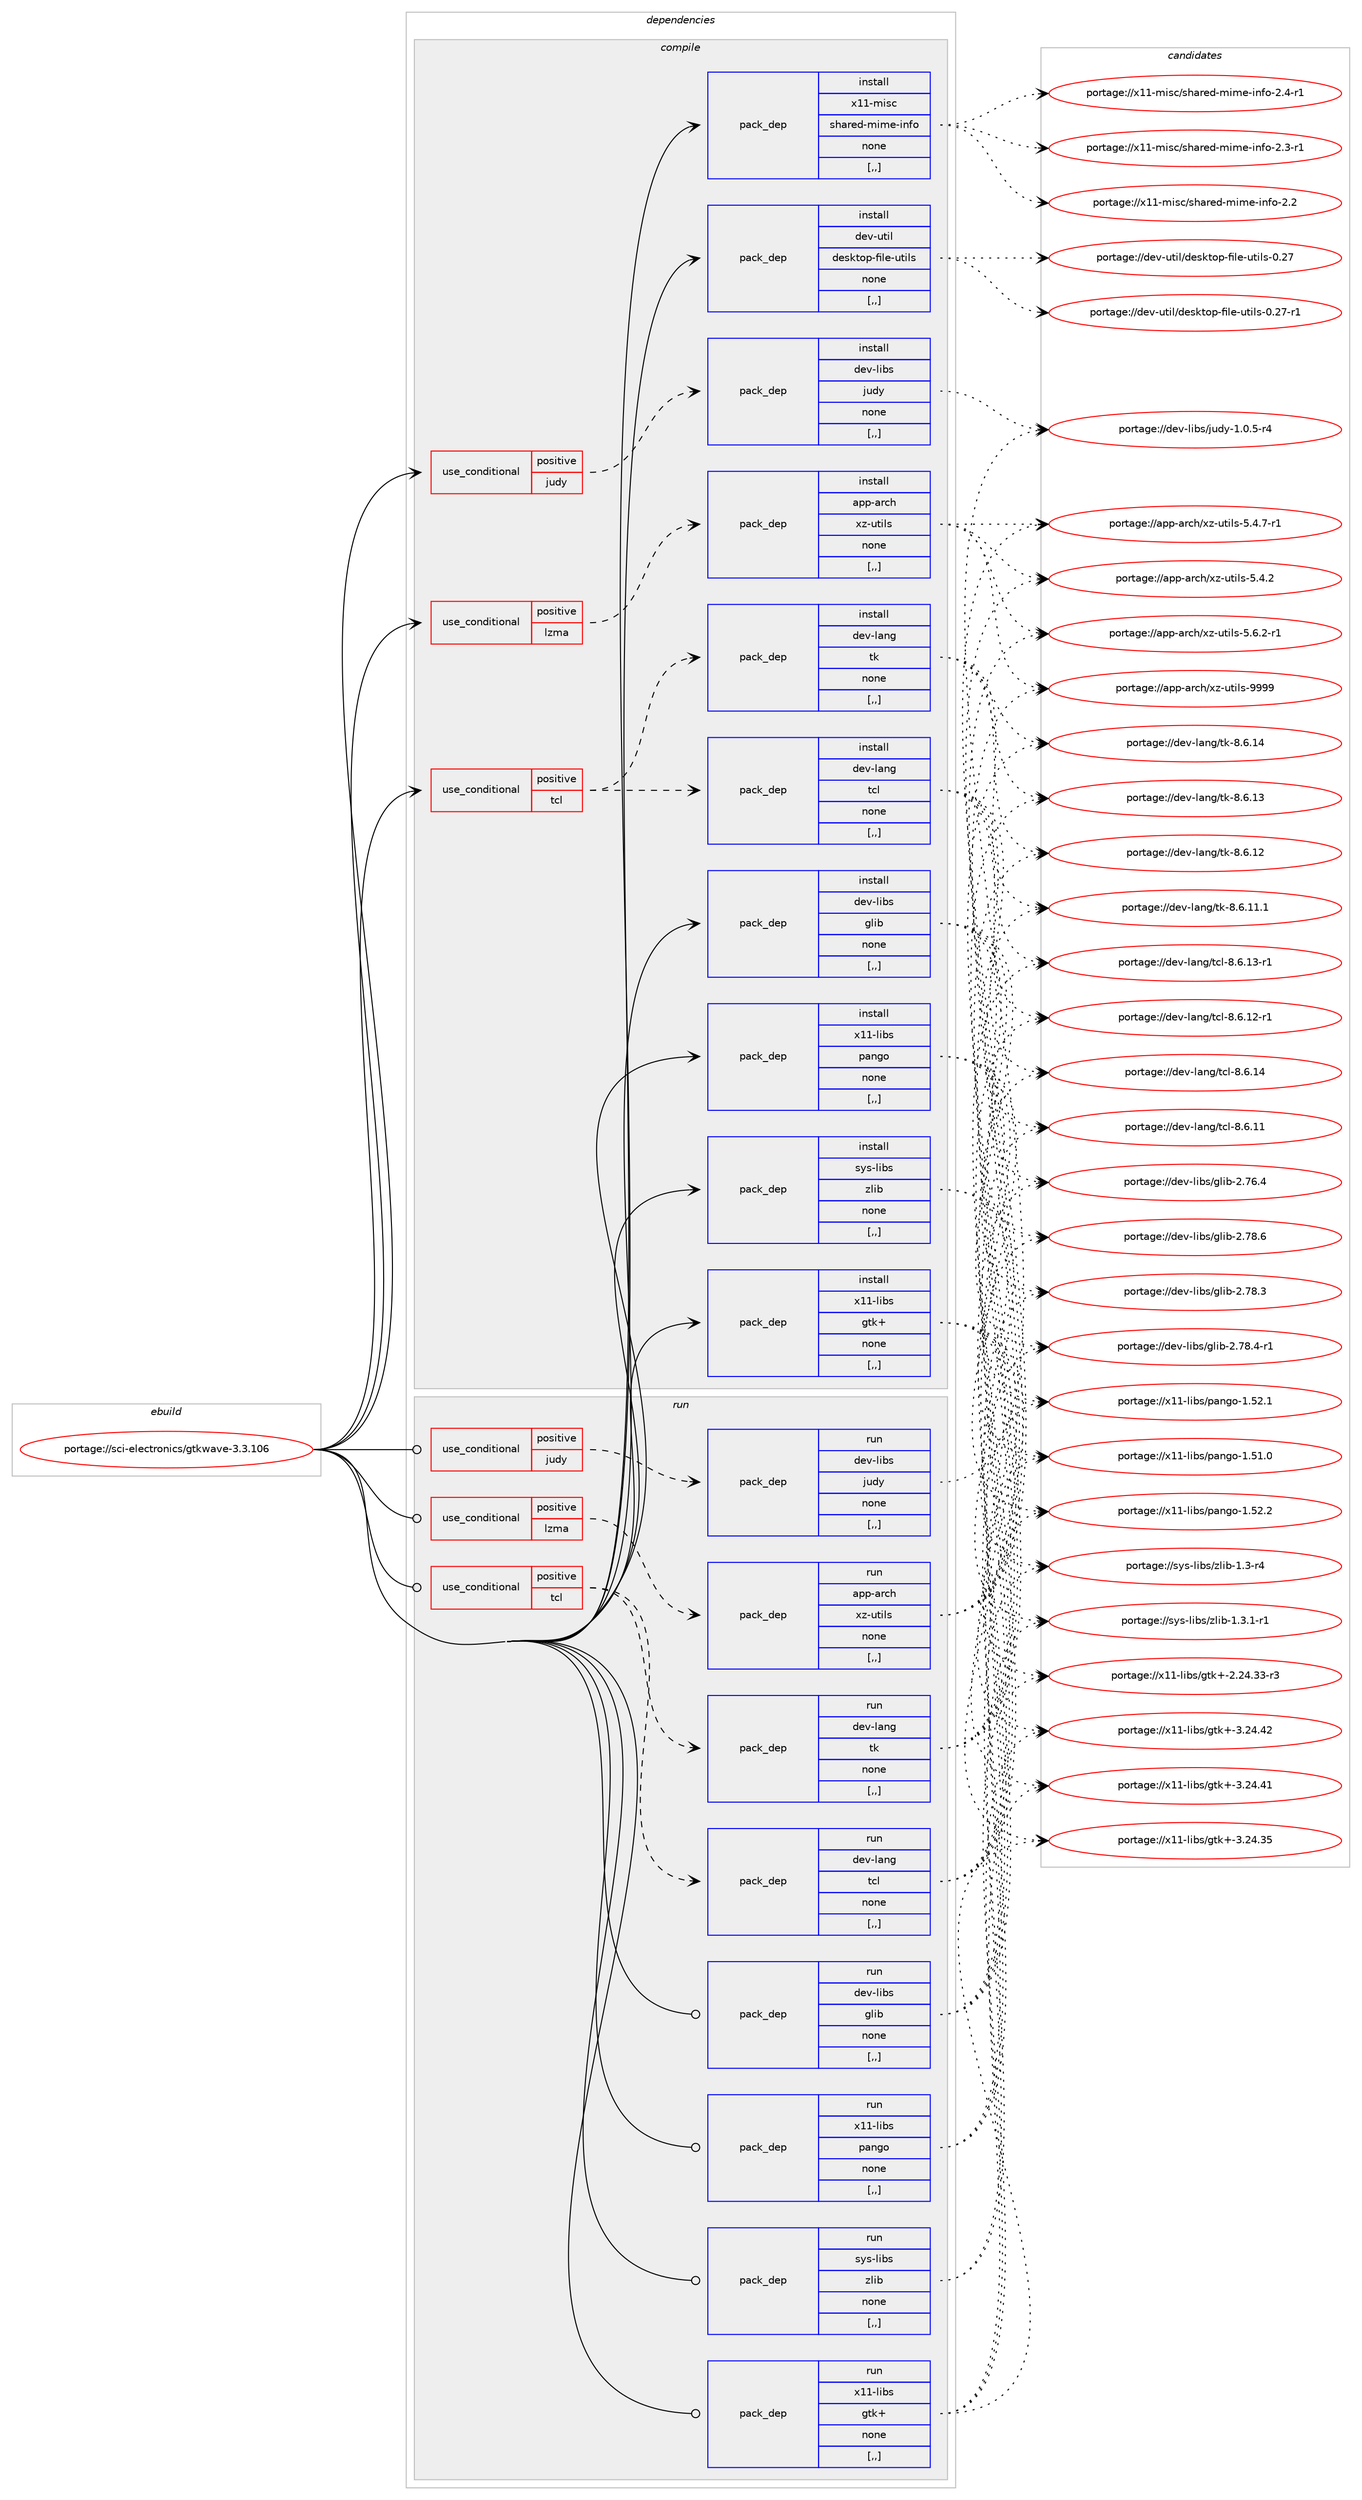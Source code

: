 digraph prolog {

# *************
# Graph options
# *************

newrank=true;
concentrate=true;
compound=true;
graph [rankdir=LR,fontname=Helvetica,fontsize=10,ranksep=1.5];#, ranksep=2.5, nodesep=0.2];
edge  [arrowhead=vee];
node  [fontname=Helvetica,fontsize=10];

# **********
# The ebuild
# **********

subgraph cluster_leftcol {
color=gray;
label=<<i>ebuild</i>>;
id [label="portage://sci-electronics/gtkwave-3.3.106", color=red, width=4, href="../sci-electronics/gtkwave-3.3.106.svg"];
}

# ****************
# The dependencies
# ****************

subgraph cluster_midcol {
color=gray;
label=<<i>dependencies</i>>;
subgraph cluster_compile {
fillcolor="#eeeeee";
style=filled;
label=<<i>compile</i>>;
subgraph cond271 {
dependency1312 [label=<<TABLE BORDER="0" CELLBORDER="1" CELLSPACING="0" CELLPADDING="4"><TR><TD ROWSPAN="3" CELLPADDING="10">use_conditional</TD></TR><TR><TD>positive</TD></TR><TR><TD>judy</TD></TR></TABLE>>, shape=none, color=red];
subgraph pack1026 {
dependency1313 [label=<<TABLE BORDER="0" CELLBORDER="1" CELLSPACING="0" CELLPADDING="4" WIDTH="220"><TR><TD ROWSPAN="6" CELLPADDING="30">pack_dep</TD></TR><TR><TD WIDTH="110">install</TD></TR><TR><TD>dev-libs</TD></TR><TR><TD>judy</TD></TR><TR><TD>none</TD></TR><TR><TD>[,,]</TD></TR></TABLE>>, shape=none, color=blue];
}
dependency1312:e -> dependency1313:w [weight=20,style="dashed",arrowhead="vee"];
}
id:e -> dependency1312:w [weight=20,style="solid",arrowhead="vee"];
subgraph cond272 {
dependency1314 [label=<<TABLE BORDER="0" CELLBORDER="1" CELLSPACING="0" CELLPADDING="4"><TR><TD ROWSPAN="3" CELLPADDING="10">use_conditional</TD></TR><TR><TD>positive</TD></TR><TR><TD>lzma</TD></TR></TABLE>>, shape=none, color=red];
subgraph pack1027 {
dependency1315 [label=<<TABLE BORDER="0" CELLBORDER="1" CELLSPACING="0" CELLPADDING="4" WIDTH="220"><TR><TD ROWSPAN="6" CELLPADDING="30">pack_dep</TD></TR><TR><TD WIDTH="110">install</TD></TR><TR><TD>app-arch</TD></TR><TR><TD>xz-utils</TD></TR><TR><TD>none</TD></TR><TR><TD>[,,]</TD></TR></TABLE>>, shape=none, color=blue];
}
dependency1314:e -> dependency1315:w [weight=20,style="dashed",arrowhead="vee"];
}
id:e -> dependency1314:w [weight=20,style="solid",arrowhead="vee"];
subgraph cond273 {
dependency1316 [label=<<TABLE BORDER="0" CELLBORDER="1" CELLSPACING="0" CELLPADDING="4"><TR><TD ROWSPAN="3" CELLPADDING="10">use_conditional</TD></TR><TR><TD>positive</TD></TR><TR><TD>tcl</TD></TR></TABLE>>, shape=none, color=red];
subgraph pack1028 {
dependency1317 [label=<<TABLE BORDER="0" CELLBORDER="1" CELLSPACING="0" CELLPADDING="4" WIDTH="220"><TR><TD ROWSPAN="6" CELLPADDING="30">pack_dep</TD></TR><TR><TD WIDTH="110">install</TD></TR><TR><TD>dev-lang</TD></TR><TR><TD>tcl</TD></TR><TR><TD>none</TD></TR><TR><TD>[,,]</TD></TR></TABLE>>, shape=none, color=blue];
}
dependency1316:e -> dependency1317:w [weight=20,style="dashed",arrowhead="vee"];
subgraph pack1029 {
dependency1318 [label=<<TABLE BORDER="0" CELLBORDER="1" CELLSPACING="0" CELLPADDING="4" WIDTH="220"><TR><TD ROWSPAN="6" CELLPADDING="30">pack_dep</TD></TR><TR><TD WIDTH="110">install</TD></TR><TR><TD>dev-lang</TD></TR><TR><TD>tk</TD></TR><TR><TD>none</TD></TR><TR><TD>[,,]</TD></TR></TABLE>>, shape=none, color=blue];
}
dependency1316:e -> dependency1318:w [weight=20,style="dashed",arrowhead="vee"];
}
id:e -> dependency1316:w [weight=20,style="solid",arrowhead="vee"];
subgraph pack1030 {
dependency1319 [label=<<TABLE BORDER="0" CELLBORDER="1" CELLSPACING="0" CELLPADDING="4" WIDTH="220"><TR><TD ROWSPAN="6" CELLPADDING="30">pack_dep</TD></TR><TR><TD WIDTH="110">install</TD></TR><TR><TD>dev-libs</TD></TR><TR><TD>glib</TD></TR><TR><TD>none</TD></TR><TR><TD>[,,]</TD></TR></TABLE>>, shape=none, color=blue];
}
id:e -> dependency1319:w [weight=20,style="solid",arrowhead="vee"];
subgraph pack1031 {
dependency1320 [label=<<TABLE BORDER="0" CELLBORDER="1" CELLSPACING="0" CELLPADDING="4" WIDTH="220"><TR><TD ROWSPAN="6" CELLPADDING="30">pack_dep</TD></TR><TR><TD WIDTH="110">install</TD></TR><TR><TD>dev-util</TD></TR><TR><TD>desktop-file-utils</TD></TR><TR><TD>none</TD></TR><TR><TD>[,,]</TD></TR></TABLE>>, shape=none, color=blue];
}
id:e -> dependency1320:w [weight=20,style="solid",arrowhead="vee"];
subgraph pack1032 {
dependency1321 [label=<<TABLE BORDER="0" CELLBORDER="1" CELLSPACING="0" CELLPADDING="4" WIDTH="220"><TR><TD ROWSPAN="6" CELLPADDING="30">pack_dep</TD></TR><TR><TD WIDTH="110">install</TD></TR><TR><TD>sys-libs</TD></TR><TR><TD>zlib</TD></TR><TR><TD>none</TD></TR><TR><TD>[,,]</TD></TR></TABLE>>, shape=none, color=blue];
}
id:e -> dependency1321:w [weight=20,style="solid",arrowhead="vee"];
subgraph pack1033 {
dependency1322 [label=<<TABLE BORDER="0" CELLBORDER="1" CELLSPACING="0" CELLPADDING="4" WIDTH="220"><TR><TD ROWSPAN="6" CELLPADDING="30">pack_dep</TD></TR><TR><TD WIDTH="110">install</TD></TR><TR><TD>x11-libs</TD></TR><TR><TD>gtk+</TD></TR><TR><TD>none</TD></TR><TR><TD>[,,]</TD></TR></TABLE>>, shape=none, color=blue];
}
id:e -> dependency1322:w [weight=20,style="solid",arrowhead="vee"];
subgraph pack1034 {
dependency1323 [label=<<TABLE BORDER="0" CELLBORDER="1" CELLSPACING="0" CELLPADDING="4" WIDTH="220"><TR><TD ROWSPAN="6" CELLPADDING="30">pack_dep</TD></TR><TR><TD WIDTH="110">install</TD></TR><TR><TD>x11-libs</TD></TR><TR><TD>pango</TD></TR><TR><TD>none</TD></TR><TR><TD>[,,]</TD></TR></TABLE>>, shape=none, color=blue];
}
id:e -> dependency1323:w [weight=20,style="solid",arrowhead="vee"];
subgraph pack1035 {
dependency1324 [label=<<TABLE BORDER="0" CELLBORDER="1" CELLSPACING="0" CELLPADDING="4" WIDTH="220"><TR><TD ROWSPAN="6" CELLPADDING="30">pack_dep</TD></TR><TR><TD WIDTH="110">install</TD></TR><TR><TD>x11-misc</TD></TR><TR><TD>shared-mime-info</TD></TR><TR><TD>none</TD></TR><TR><TD>[,,]</TD></TR></TABLE>>, shape=none, color=blue];
}
id:e -> dependency1324:w [weight=20,style="solid",arrowhead="vee"];
}
subgraph cluster_compileandrun {
fillcolor="#eeeeee";
style=filled;
label=<<i>compile and run</i>>;
}
subgraph cluster_run {
fillcolor="#eeeeee";
style=filled;
label=<<i>run</i>>;
subgraph cond274 {
dependency1325 [label=<<TABLE BORDER="0" CELLBORDER="1" CELLSPACING="0" CELLPADDING="4"><TR><TD ROWSPAN="3" CELLPADDING="10">use_conditional</TD></TR><TR><TD>positive</TD></TR><TR><TD>judy</TD></TR></TABLE>>, shape=none, color=red];
subgraph pack1036 {
dependency1326 [label=<<TABLE BORDER="0" CELLBORDER="1" CELLSPACING="0" CELLPADDING="4" WIDTH="220"><TR><TD ROWSPAN="6" CELLPADDING="30">pack_dep</TD></TR><TR><TD WIDTH="110">run</TD></TR><TR><TD>dev-libs</TD></TR><TR><TD>judy</TD></TR><TR><TD>none</TD></TR><TR><TD>[,,]</TD></TR></TABLE>>, shape=none, color=blue];
}
dependency1325:e -> dependency1326:w [weight=20,style="dashed",arrowhead="vee"];
}
id:e -> dependency1325:w [weight=20,style="solid",arrowhead="odot"];
subgraph cond275 {
dependency1327 [label=<<TABLE BORDER="0" CELLBORDER="1" CELLSPACING="0" CELLPADDING="4"><TR><TD ROWSPAN="3" CELLPADDING="10">use_conditional</TD></TR><TR><TD>positive</TD></TR><TR><TD>lzma</TD></TR></TABLE>>, shape=none, color=red];
subgraph pack1037 {
dependency1328 [label=<<TABLE BORDER="0" CELLBORDER="1" CELLSPACING="0" CELLPADDING="4" WIDTH="220"><TR><TD ROWSPAN="6" CELLPADDING="30">pack_dep</TD></TR><TR><TD WIDTH="110">run</TD></TR><TR><TD>app-arch</TD></TR><TR><TD>xz-utils</TD></TR><TR><TD>none</TD></TR><TR><TD>[,,]</TD></TR></TABLE>>, shape=none, color=blue];
}
dependency1327:e -> dependency1328:w [weight=20,style="dashed",arrowhead="vee"];
}
id:e -> dependency1327:w [weight=20,style="solid",arrowhead="odot"];
subgraph cond276 {
dependency1329 [label=<<TABLE BORDER="0" CELLBORDER="1" CELLSPACING="0" CELLPADDING="4"><TR><TD ROWSPAN="3" CELLPADDING="10">use_conditional</TD></TR><TR><TD>positive</TD></TR><TR><TD>tcl</TD></TR></TABLE>>, shape=none, color=red];
subgraph pack1038 {
dependency1330 [label=<<TABLE BORDER="0" CELLBORDER="1" CELLSPACING="0" CELLPADDING="4" WIDTH="220"><TR><TD ROWSPAN="6" CELLPADDING="30">pack_dep</TD></TR><TR><TD WIDTH="110">run</TD></TR><TR><TD>dev-lang</TD></TR><TR><TD>tcl</TD></TR><TR><TD>none</TD></TR><TR><TD>[,,]</TD></TR></TABLE>>, shape=none, color=blue];
}
dependency1329:e -> dependency1330:w [weight=20,style="dashed",arrowhead="vee"];
subgraph pack1039 {
dependency1331 [label=<<TABLE BORDER="0" CELLBORDER="1" CELLSPACING="0" CELLPADDING="4" WIDTH="220"><TR><TD ROWSPAN="6" CELLPADDING="30">pack_dep</TD></TR><TR><TD WIDTH="110">run</TD></TR><TR><TD>dev-lang</TD></TR><TR><TD>tk</TD></TR><TR><TD>none</TD></TR><TR><TD>[,,]</TD></TR></TABLE>>, shape=none, color=blue];
}
dependency1329:e -> dependency1331:w [weight=20,style="dashed",arrowhead="vee"];
}
id:e -> dependency1329:w [weight=20,style="solid",arrowhead="odot"];
subgraph pack1040 {
dependency1332 [label=<<TABLE BORDER="0" CELLBORDER="1" CELLSPACING="0" CELLPADDING="4" WIDTH="220"><TR><TD ROWSPAN="6" CELLPADDING="30">pack_dep</TD></TR><TR><TD WIDTH="110">run</TD></TR><TR><TD>dev-libs</TD></TR><TR><TD>glib</TD></TR><TR><TD>none</TD></TR><TR><TD>[,,]</TD></TR></TABLE>>, shape=none, color=blue];
}
id:e -> dependency1332:w [weight=20,style="solid",arrowhead="odot"];
subgraph pack1041 {
dependency1333 [label=<<TABLE BORDER="0" CELLBORDER="1" CELLSPACING="0" CELLPADDING="4" WIDTH="220"><TR><TD ROWSPAN="6" CELLPADDING="30">pack_dep</TD></TR><TR><TD WIDTH="110">run</TD></TR><TR><TD>sys-libs</TD></TR><TR><TD>zlib</TD></TR><TR><TD>none</TD></TR><TR><TD>[,,]</TD></TR></TABLE>>, shape=none, color=blue];
}
id:e -> dependency1333:w [weight=20,style="solid",arrowhead="odot"];
subgraph pack1042 {
dependency1334 [label=<<TABLE BORDER="0" CELLBORDER="1" CELLSPACING="0" CELLPADDING="4" WIDTH="220"><TR><TD ROWSPAN="6" CELLPADDING="30">pack_dep</TD></TR><TR><TD WIDTH="110">run</TD></TR><TR><TD>x11-libs</TD></TR><TR><TD>gtk+</TD></TR><TR><TD>none</TD></TR><TR><TD>[,,]</TD></TR></TABLE>>, shape=none, color=blue];
}
id:e -> dependency1334:w [weight=20,style="solid",arrowhead="odot"];
subgraph pack1043 {
dependency1335 [label=<<TABLE BORDER="0" CELLBORDER="1" CELLSPACING="0" CELLPADDING="4" WIDTH="220"><TR><TD ROWSPAN="6" CELLPADDING="30">pack_dep</TD></TR><TR><TD WIDTH="110">run</TD></TR><TR><TD>x11-libs</TD></TR><TR><TD>pango</TD></TR><TR><TD>none</TD></TR><TR><TD>[,,]</TD></TR></TABLE>>, shape=none, color=blue];
}
id:e -> dependency1335:w [weight=20,style="solid",arrowhead="odot"];
}
}

# **************
# The candidates
# **************

subgraph cluster_choices {
rank=same;
color=gray;
label=<<i>candidates</i>>;

subgraph choice1026 {
color=black;
nodesep=1;
choice1001011184510810598115471061171001214549464846534511452 [label="portage://dev-libs/judy-1.0.5-r4", color=red, width=4,href="../dev-libs/judy-1.0.5-r4.svg"];
dependency1313:e -> choice1001011184510810598115471061171001214549464846534511452:w [style=dotted,weight="100"];
}
subgraph choice1027 {
color=black;
nodesep=1;
choice9711211245971149910447120122451171161051081154557575757 [label="portage://app-arch/xz-utils-9999", color=red, width=4,href="../app-arch/xz-utils-9999.svg"];
choice9711211245971149910447120122451171161051081154553465446504511449 [label="portage://app-arch/xz-utils-5.6.2-r1", color=red, width=4,href="../app-arch/xz-utils-5.6.2-r1.svg"];
choice9711211245971149910447120122451171161051081154553465246554511449 [label="portage://app-arch/xz-utils-5.4.7-r1", color=red, width=4,href="../app-arch/xz-utils-5.4.7-r1.svg"];
choice971121124597114991044712012245117116105108115455346524650 [label="portage://app-arch/xz-utils-5.4.2", color=red, width=4,href="../app-arch/xz-utils-5.4.2.svg"];
dependency1315:e -> choice9711211245971149910447120122451171161051081154557575757:w [style=dotted,weight="100"];
dependency1315:e -> choice9711211245971149910447120122451171161051081154553465446504511449:w [style=dotted,weight="100"];
dependency1315:e -> choice9711211245971149910447120122451171161051081154553465246554511449:w [style=dotted,weight="100"];
dependency1315:e -> choice971121124597114991044712012245117116105108115455346524650:w [style=dotted,weight="100"];
}
subgraph choice1028 {
color=black;
nodesep=1;
choice1001011184510897110103471169910845564654464952 [label="portage://dev-lang/tcl-8.6.14", color=red, width=4,href="../dev-lang/tcl-8.6.14.svg"];
choice10010111845108971101034711699108455646544649514511449 [label="portage://dev-lang/tcl-8.6.13-r1", color=red, width=4,href="../dev-lang/tcl-8.6.13-r1.svg"];
choice10010111845108971101034711699108455646544649504511449 [label="portage://dev-lang/tcl-8.6.12-r1", color=red, width=4,href="../dev-lang/tcl-8.6.12-r1.svg"];
choice1001011184510897110103471169910845564654464949 [label="portage://dev-lang/tcl-8.6.11", color=red, width=4,href="../dev-lang/tcl-8.6.11.svg"];
dependency1317:e -> choice1001011184510897110103471169910845564654464952:w [style=dotted,weight="100"];
dependency1317:e -> choice10010111845108971101034711699108455646544649514511449:w [style=dotted,weight="100"];
dependency1317:e -> choice10010111845108971101034711699108455646544649504511449:w [style=dotted,weight="100"];
dependency1317:e -> choice1001011184510897110103471169910845564654464949:w [style=dotted,weight="100"];
}
subgraph choice1029 {
color=black;
nodesep=1;
choice10010111845108971101034711610745564654464952 [label="portage://dev-lang/tk-8.6.14", color=red, width=4,href="../dev-lang/tk-8.6.14.svg"];
choice10010111845108971101034711610745564654464951 [label="portage://dev-lang/tk-8.6.13", color=red, width=4,href="../dev-lang/tk-8.6.13.svg"];
choice10010111845108971101034711610745564654464950 [label="portage://dev-lang/tk-8.6.12", color=red, width=4,href="../dev-lang/tk-8.6.12.svg"];
choice100101118451089711010347116107455646544649494649 [label="portage://dev-lang/tk-8.6.11.1", color=red, width=4,href="../dev-lang/tk-8.6.11.1.svg"];
dependency1318:e -> choice10010111845108971101034711610745564654464952:w [style=dotted,weight="100"];
dependency1318:e -> choice10010111845108971101034711610745564654464951:w [style=dotted,weight="100"];
dependency1318:e -> choice10010111845108971101034711610745564654464950:w [style=dotted,weight="100"];
dependency1318:e -> choice100101118451089711010347116107455646544649494649:w [style=dotted,weight="100"];
}
subgraph choice1030 {
color=black;
nodesep=1;
choice1001011184510810598115471031081059845504655564654 [label="portage://dev-libs/glib-2.78.6", color=red, width=4,href="../dev-libs/glib-2.78.6.svg"];
choice10010111845108105981154710310810598455046555646524511449 [label="portage://dev-libs/glib-2.78.4-r1", color=red, width=4,href="../dev-libs/glib-2.78.4-r1.svg"];
choice1001011184510810598115471031081059845504655564651 [label="portage://dev-libs/glib-2.78.3", color=red, width=4,href="../dev-libs/glib-2.78.3.svg"];
choice1001011184510810598115471031081059845504655544652 [label="portage://dev-libs/glib-2.76.4", color=red, width=4,href="../dev-libs/glib-2.76.4.svg"];
dependency1319:e -> choice1001011184510810598115471031081059845504655564654:w [style=dotted,weight="100"];
dependency1319:e -> choice10010111845108105981154710310810598455046555646524511449:w [style=dotted,weight="100"];
dependency1319:e -> choice1001011184510810598115471031081059845504655564651:w [style=dotted,weight="100"];
dependency1319:e -> choice1001011184510810598115471031081059845504655544652:w [style=dotted,weight="100"];
}
subgraph choice1031 {
color=black;
nodesep=1;
choice1001011184511711610510847100101115107116111112451021051081014511711610510811545484650554511449 [label="portage://dev-util/desktop-file-utils-0.27-r1", color=red, width=4,href="../dev-util/desktop-file-utils-0.27-r1.svg"];
choice100101118451171161051084710010111510711611111245102105108101451171161051081154548465055 [label="portage://dev-util/desktop-file-utils-0.27", color=red, width=4,href="../dev-util/desktop-file-utils-0.27.svg"];
dependency1320:e -> choice1001011184511711610510847100101115107116111112451021051081014511711610510811545484650554511449:w [style=dotted,weight="100"];
dependency1320:e -> choice100101118451171161051084710010111510711611111245102105108101451171161051081154548465055:w [style=dotted,weight="100"];
}
subgraph choice1032 {
color=black;
nodesep=1;
choice115121115451081059811547122108105984549465146494511449 [label="portage://sys-libs/zlib-1.3.1-r1", color=red, width=4,href="../sys-libs/zlib-1.3.1-r1.svg"];
choice11512111545108105981154712210810598454946514511452 [label="portage://sys-libs/zlib-1.3-r4", color=red, width=4,href="../sys-libs/zlib-1.3-r4.svg"];
dependency1321:e -> choice115121115451081059811547122108105984549465146494511449:w [style=dotted,weight="100"];
dependency1321:e -> choice11512111545108105981154712210810598454946514511452:w [style=dotted,weight="100"];
}
subgraph choice1033 {
color=black;
nodesep=1;
choice1204949451081059811547103116107434551465052465250 [label="portage://x11-libs/gtk+-3.24.42", color=red, width=4,href="../x11-libs/gtk+-3.24.42.svg"];
choice1204949451081059811547103116107434551465052465249 [label="portage://x11-libs/gtk+-3.24.41", color=red, width=4,href="../x11-libs/gtk+-3.24.41.svg"];
choice1204949451081059811547103116107434551465052465153 [label="portage://x11-libs/gtk+-3.24.35", color=red, width=4,href="../x11-libs/gtk+-3.24.35.svg"];
choice12049494510810598115471031161074345504650524651514511451 [label="portage://x11-libs/gtk+-2.24.33-r3", color=red, width=4,href="../x11-libs/gtk+-2.24.33-r3.svg"];
dependency1322:e -> choice1204949451081059811547103116107434551465052465250:w [style=dotted,weight="100"];
dependency1322:e -> choice1204949451081059811547103116107434551465052465249:w [style=dotted,weight="100"];
dependency1322:e -> choice1204949451081059811547103116107434551465052465153:w [style=dotted,weight="100"];
dependency1322:e -> choice12049494510810598115471031161074345504650524651514511451:w [style=dotted,weight="100"];
}
subgraph choice1034 {
color=black;
nodesep=1;
choice12049494510810598115471129711010311145494653504650 [label="portage://x11-libs/pango-1.52.2", color=red, width=4,href="../x11-libs/pango-1.52.2.svg"];
choice12049494510810598115471129711010311145494653504649 [label="portage://x11-libs/pango-1.52.1", color=red, width=4,href="../x11-libs/pango-1.52.1.svg"];
choice12049494510810598115471129711010311145494653494648 [label="portage://x11-libs/pango-1.51.0", color=red, width=4,href="../x11-libs/pango-1.51.0.svg"];
dependency1323:e -> choice12049494510810598115471129711010311145494653504650:w [style=dotted,weight="100"];
dependency1323:e -> choice12049494510810598115471129711010311145494653504649:w [style=dotted,weight="100"];
dependency1323:e -> choice12049494510810598115471129711010311145494653494648:w [style=dotted,weight="100"];
}
subgraph choice1035 {
color=black;
nodesep=1;
choice1204949451091051159947115104971141011004510910510910145105110102111455046524511449 [label="portage://x11-misc/shared-mime-info-2.4-r1", color=red, width=4,href="../x11-misc/shared-mime-info-2.4-r1.svg"];
choice1204949451091051159947115104971141011004510910510910145105110102111455046514511449 [label="portage://x11-misc/shared-mime-info-2.3-r1", color=red, width=4,href="../x11-misc/shared-mime-info-2.3-r1.svg"];
choice120494945109105115994711510497114101100451091051091014510511010211145504650 [label="portage://x11-misc/shared-mime-info-2.2", color=red, width=4,href="../x11-misc/shared-mime-info-2.2.svg"];
dependency1324:e -> choice1204949451091051159947115104971141011004510910510910145105110102111455046524511449:w [style=dotted,weight="100"];
dependency1324:e -> choice1204949451091051159947115104971141011004510910510910145105110102111455046514511449:w [style=dotted,weight="100"];
dependency1324:e -> choice120494945109105115994711510497114101100451091051091014510511010211145504650:w [style=dotted,weight="100"];
}
subgraph choice1036 {
color=black;
nodesep=1;
choice1001011184510810598115471061171001214549464846534511452 [label="portage://dev-libs/judy-1.0.5-r4", color=red, width=4,href="../dev-libs/judy-1.0.5-r4.svg"];
dependency1326:e -> choice1001011184510810598115471061171001214549464846534511452:w [style=dotted,weight="100"];
}
subgraph choice1037 {
color=black;
nodesep=1;
choice9711211245971149910447120122451171161051081154557575757 [label="portage://app-arch/xz-utils-9999", color=red, width=4,href="../app-arch/xz-utils-9999.svg"];
choice9711211245971149910447120122451171161051081154553465446504511449 [label="portage://app-arch/xz-utils-5.6.2-r1", color=red, width=4,href="../app-arch/xz-utils-5.6.2-r1.svg"];
choice9711211245971149910447120122451171161051081154553465246554511449 [label="portage://app-arch/xz-utils-5.4.7-r1", color=red, width=4,href="../app-arch/xz-utils-5.4.7-r1.svg"];
choice971121124597114991044712012245117116105108115455346524650 [label="portage://app-arch/xz-utils-5.4.2", color=red, width=4,href="../app-arch/xz-utils-5.4.2.svg"];
dependency1328:e -> choice9711211245971149910447120122451171161051081154557575757:w [style=dotted,weight="100"];
dependency1328:e -> choice9711211245971149910447120122451171161051081154553465446504511449:w [style=dotted,weight="100"];
dependency1328:e -> choice9711211245971149910447120122451171161051081154553465246554511449:w [style=dotted,weight="100"];
dependency1328:e -> choice971121124597114991044712012245117116105108115455346524650:w [style=dotted,weight="100"];
}
subgraph choice1038 {
color=black;
nodesep=1;
choice1001011184510897110103471169910845564654464952 [label="portage://dev-lang/tcl-8.6.14", color=red, width=4,href="../dev-lang/tcl-8.6.14.svg"];
choice10010111845108971101034711699108455646544649514511449 [label="portage://dev-lang/tcl-8.6.13-r1", color=red, width=4,href="../dev-lang/tcl-8.6.13-r1.svg"];
choice10010111845108971101034711699108455646544649504511449 [label="portage://dev-lang/tcl-8.6.12-r1", color=red, width=4,href="../dev-lang/tcl-8.6.12-r1.svg"];
choice1001011184510897110103471169910845564654464949 [label="portage://dev-lang/tcl-8.6.11", color=red, width=4,href="../dev-lang/tcl-8.6.11.svg"];
dependency1330:e -> choice1001011184510897110103471169910845564654464952:w [style=dotted,weight="100"];
dependency1330:e -> choice10010111845108971101034711699108455646544649514511449:w [style=dotted,weight="100"];
dependency1330:e -> choice10010111845108971101034711699108455646544649504511449:w [style=dotted,weight="100"];
dependency1330:e -> choice1001011184510897110103471169910845564654464949:w [style=dotted,weight="100"];
}
subgraph choice1039 {
color=black;
nodesep=1;
choice10010111845108971101034711610745564654464952 [label="portage://dev-lang/tk-8.6.14", color=red, width=4,href="../dev-lang/tk-8.6.14.svg"];
choice10010111845108971101034711610745564654464951 [label="portage://dev-lang/tk-8.6.13", color=red, width=4,href="../dev-lang/tk-8.6.13.svg"];
choice10010111845108971101034711610745564654464950 [label="portage://dev-lang/tk-8.6.12", color=red, width=4,href="../dev-lang/tk-8.6.12.svg"];
choice100101118451089711010347116107455646544649494649 [label="portage://dev-lang/tk-8.6.11.1", color=red, width=4,href="../dev-lang/tk-8.6.11.1.svg"];
dependency1331:e -> choice10010111845108971101034711610745564654464952:w [style=dotted,weight="100"];
dependency1331:e -> choice10010111845108971101034711610745564654464951:w [style=dotted,weight="100"];
dependency1331:e -> choice10010111845108971101034711610745564654464950:w [style=dotted,weight="100"];
dependency1331:e -> choice100101118451089711010347116107455646544649494649:w [style=dotted,weight="100"];
}
subgraph choice1040 {
color=black;
nodesep=1;
choice1001011184510810598115471031081059845504655564654 [label="portage://dev-libs/glib-2.78.6", color=red, width=4,href="../dev-libs/glib-2.78.6.svg"];
choice10010111845108105981154710310810598455046555646524511449 [label="portage://dev-libs/glib-2.78.4-r1", color=red, width=4,href="../dev-libs/glib-2.78.4-r1.svg"];
choice1001011184510810598115471031081059845504655564651 [label="portage://dev-libs/glib-2.78.3", color=red, width=4,href="../dev-libs/glib-2.78.3.svg"];
choice1001011184510810598115471031081059845504655544652 [label="portage://dev-libs/glib-2.76.4", color=red, width=4,href="../dev-libs/glib-2.76.4.svg"];
dependency1332:e -> choice1001011184510810598115471031081059845504655564654:w [style=dotted,weight="100"];
dependency1332:e -> choice10010111845108105981154710310810598455046555646524511449:w [style=dotted,weight="100"];
dependency1332:e -> choice1001011184510810598115471031081059845504655564651:w [style=dotted,weight="100"];
dependency1332:e -> choice1001011184510810598115471031081059845504655544652:w [style=dotted,weight="100"];
}
subgraph choice1041 {
color=black;
nodesep=1;
choice115121115451081059811547122108105984549465146494511449 [label="portage://sys-libs/zlib-1.3.1-r1", color=red, width=4,href="../sys-libs/zlib-1.3.1-r1.svg"];
choice11512111545108105981154712210810598454946514511452 [label="portage://sys-libs/zlib-1.3-r4", color=red, width=4,href="../sys-libs/zlib-1.3-r4.svg"];
dependency1333:e -> choice115121115451081059811547122108105984549465146494511449:w [style=dotted,weight="100"];
dependency1333:e -> choice11512111545108105981154712210810598454946514511452:w [style=dotted,weight="100"];
}
subgraph choice1042 {
color=black;
nodesep=1;
choice1204949451081059811547103116107434551465052465250 [label="portage://x11-libs/gtk+-3.24.42", color=red, width=4,href="../x11-libs/gtk+-3.24.42.svg"];
choice1204949451081059811547103116107434551465052465249 [label="portage://x11-libs/gtk+-3.24.41", color=red, width=4,href="../x11-libs/gtk+-3.24.41.svg"];
choice1204949451081059811547103116107434551465052465153 [label="portage://x11-libs/gtk+-3.24.35", color=red, width=4,href="../x11-libs/gtk+-3.24.35.svg"];
choice12049494510810598115471031161074345504650524651514511451 [label="portage://x11-libs/gtk+-2.24.33-r3", color=red, width=4,href="../x11-libs/gtk+-2.24.33-r3.svg"];
dependency1334:e -> choice1204949451081059811547103116107434551465052465250:w [style=dotted,weight="100"];
dependency1334:e -> choice1204949451081059811547103116107434551465052465249:w [style=dotted,weight="100"];
dependency1334:e -> choice1204949451081059811547103116107434551465052465153:w [style=dotted,weight="100"];
dependency1334:e -> choice12049494510810598115471031161074345504650524651514511451:w [style=dotted,weight="100"];
}
subgraph choice1043 {
color=black;
nodesep=1;
choice12049494510810598115471129711010311145494653504650 [label="portage://x11-libs/pango-1.52.2", color=red, width=4,href="../x11-libs/pango-1.52.2.svg"];
choice12049494510810598115471129711010311145494653504649 [label="portage://x11-libs/pango-1.52.1", color=red, width=4,href="../x11-libs/pango-1.52.1.svg"];
choice12049494510810598115471129711010311145494653494648 [label="portage://x11-libs/pango-1.51.0", color=red, width=4,href="../x11-libs/pango-1.51.0.svg"];
dependency1335:e -> choice12049494510810598115471129711010311145494653504650:w [style=dotted,weight="100"];
dependency1335:e -> choice12049494510810598115471129711010311145494653504649:w [style=dotted,weight="100"];
dependency1335:e -> choice12049494510810598115471129711010311145494653494648:w [style=dotted,weight="100"];
}
}

}
